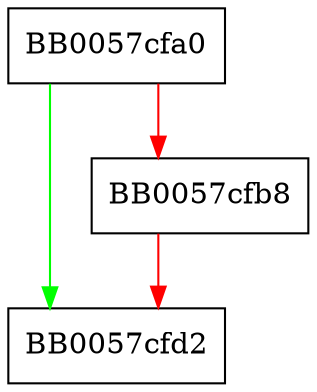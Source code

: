 digraph dsa_param_decode {
  node [shape="box"];
  graph [splines=ortho];
  BB0057cfa0 -> BB0057cfd2 [color="green"];
  BB0057cfa0 -> BB0057cfb8 [color="red"];
  BB0057cfb8 -> BB0057cfd2 [color="red"];
}
